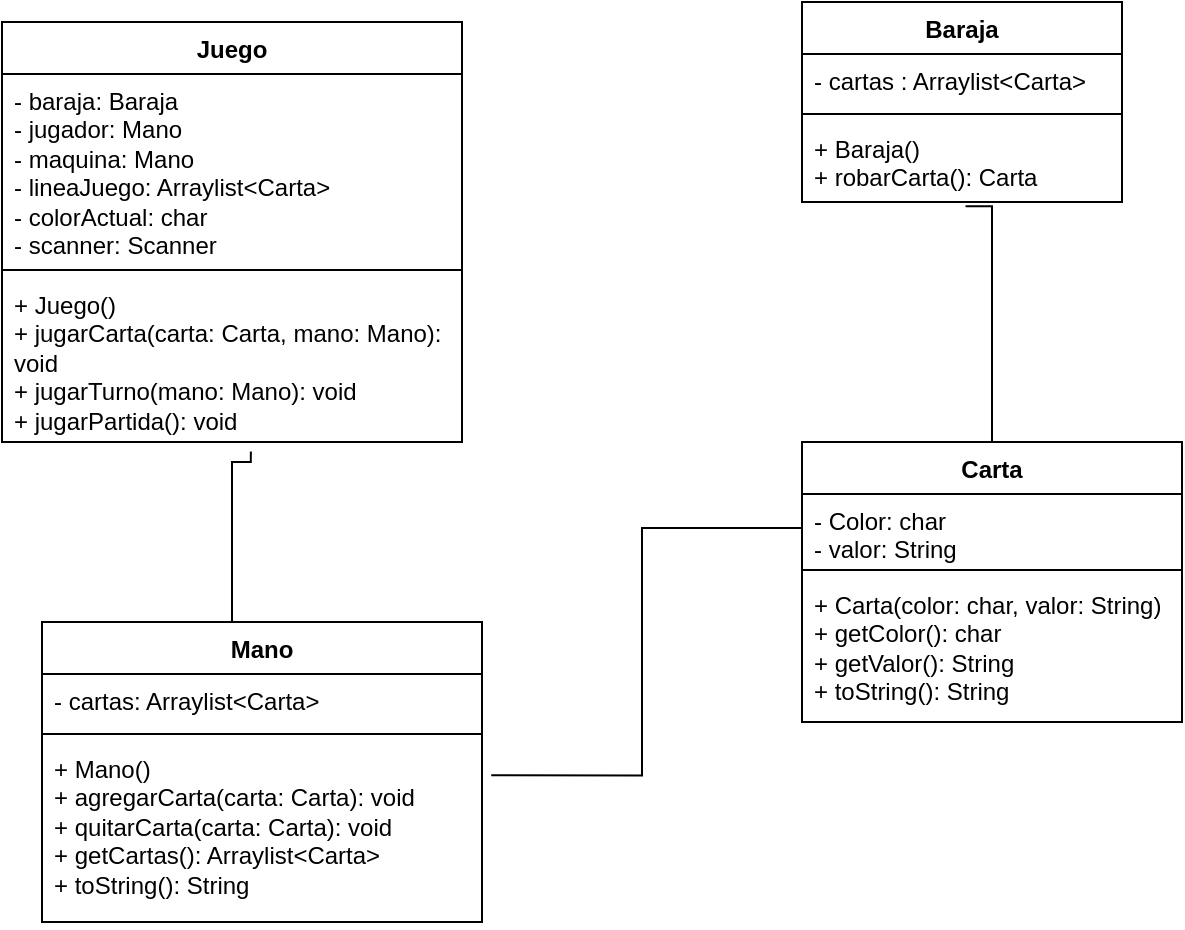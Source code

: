 <mxfile version="24.6.4" type="google">
  <diagram name="Página-1" id="jHLtZ2YH0kC8W0XNx1YN">
    <mxGraphModel grid="1" page="1" gridSize="10" guides="1" tooltips="1" connect="1" arrows="1" fold="1" pageScale="1" pageWidth="827" pageHeight="1169" math="0" shadow="0">
      <root>
        <mxCell id="0" />
        <mxCell id="1" parent="0" />
        <mxCell id="0sVkfAri3HR7vdgpF4xr-1" value="Juego" style="swimlane;fontStyle=1;align=center;verticalAlign=top;childLayout=stackLayout;horizontal=1;startSize=26;horizontalStack=0;resizeParent=1;resizeParentMax=0;resizeLast=0;collapsible=1;marginBottom=0;whiteSpace=wrap;html=1;" vertex="1" parent="1">
          <mxGeometry x="110" y="110" width="230" height="210" as="geometry" />
        </mxCell>
        <mxCell id="0sVkfAri3HR7vdgpF4xr-2" value="- baraja: Baraja&lt;div&gt;- jugador: Mano&lt;/div&gt;&lt;div&gt;- maquina: Mano&lt;/div&gt;&lt;div&gt;- lineaJuego: Arraylist&amp;lt;Carta&amp;gt;&lt;/div&gt;&lt;div&gt;- colorActual: char&lt;/div&gt;&lt;div&gt;- scanner: Scanner&lt;/div&gt;" style="text;strokeColor=none;fillColor=none;align=left;verticalAlign=top;spacingLeft=4;spacingRight=4;overflow=hidden;rotatable=0;points=[[0,0.5],[1,0.5]];portConstraint=eastwest;whiteSpace=wrap;html=1;" vertex="1" parent="0sVkfAri3HR7vdgpF4xr-1">
          <mxGeometry y="26" width="230" height="94" as="geometry" />
        </mxCell>
        <mxCell id="0sVkfAri3HR7vdgpF4xr-3" value="" style="line;strokeWidth=1;fillColor=none;align=left;verticalAlign=middle;spacingTop=-1;spacingLeft=3;spacingRight=3;rotatable=0;labelPosition=right;points=[];portConstraint=eastwest;strokeColor=inherit;" vertex="1" parent="0sVkfAri3HR7vdgpF4xr-1">
          <mxGeometry y="120" width="230" height="8" as="geometry" />
        </mxCell>
        <mxCell id="0sVkfAri3HR7vdgpF4xr-4" value="+ Juego()&lt;div&gt;+ jugarCarta(carta: Carta, mano: Mano): void&lt;div&gt;+ jugarTurno(mano: Mano): void&lt;/div&gt;&lt;div&gt;+ jugarPartida(): void&lt;/div&gt;&lt;div&gt;&lt;br&gt;&lt;/div&gt;&lt;/div&gt;" style="text;strokeColor=none;fillColor=none;align=left;verticalAlign=top;spacingLeft=4;spacingRight=4;overflow=hidden;rotatable=0;points=[[0,0.5],[1,0.5]];portConstraint=eastwest;whiteSpace=wrap;html=1;" vertex="1" parent="0sVkfAri3HR7vdgpF4xr-1">
          <mxGeometry y="128" width="230" height="82" as="geometry" />
        </mxCell>
        <mxCell id="0sVkfAri3HR7vdgpF4xr-5" value="Baraja" style="swimlane;fontStyle=1;align=center;verticalAlign=top;childLayout=stackLayout;horizontal=1;startSize=26;horizontalStack=0;resizeParent=1;resizeParentMax=0;resizeLast=0;collapsible=1;marginBottom=0;whiteSpace=wrap;html=1;" vertex="1" parent="1">
          <mxGeometry x="510" y="100" width="160" height="100" as="geometry" />
        </mxCell>
        <mxCell id="0sVkfAri3HR7vdgpF4xr-6" value="- cartas : Arraylist&amp;lt;Carta&amp;gt;" style="text;strokeColor=none;fillColor=none;align=left;verticalAlign=top;spacingLeft=4;spacingRight=4;overflow=hidden;rotatable=0;points=[[0,0.5],[1,0.5]];portConstraint=eastwest;whiteSpace=wrap;html=1;" vertex="1" parent="0sVkfAri3HR7vdgpF4xr-5">
          <mxGeometry y="26" width="160" height="26" as="geometry" />
        </mxCell>
        <mxCell id="0sVkfAri3HR7vdgpF4xr-7" value="" style="line;strokeWidth=1;fillColor=none;align=left;verticalAlign=middle;spacingTop=-1;spacingLeft=3;spacingRight=3;rotatable=0;labelPosition=right;points=[];portConstraint=eastwest;strokeColor=inherit;" vertex="1" parent="0sVkfAri3HR7vdgpF4xr-5">
          <mxGeometry y="52" width="160" height="8" as="geometry" />
        </mxCell>
        <mxCell id="0sVkfAri3HR7vdgpF4xr-8" value="+ Baraja()&lt;div&gt;+ robarCarta(): Carta&lt;/div&gt;" style="text;strokeColor=none;fillColor=none;align=left;verticalAlign=top;spacingLeft=4;spacingRight=4;overflow=hidden;rotatable=0;points=[[0,0.5],[1,0.5]];portConstraint=eastwest;whiteSpace=wrap;html=1;" vertex="1" parent="0sVkfAri3HR7vdgpF4xr-5">
          <mxGeometry y="60" width="160" height="40" as="geometry" />
        </mxCell>
        <mxCell id="0sVkfAri3HR7vdgpF4xr-9" value="Carta" style="swimlane;fontStyle=1;align=center;verticalAlign=top;childLayout=stackLayout;horizontal=1;startSize=26;horizontalStack=0;resizeParent=1;resizeParentMax=0;resizeLast=0;collapsible=1;marginBottom=0;whiteSpace=wrap;html=1;" vertex="1" parent="1">
          <mxGeometry x="510" y="320" width="190" height="140" as="geometry" />
        </mxCell>
        <mxCell id="0sVkfAri3HR7vdgpF4xr-10" value="- Color: char&lt;div&gt;- valor: String&lt;/div&gt;" style="text;strokeColor=none;fillColor=none;align=left;verticalAlign=top;spacingLeft=4;spacingRight=4;overflow=hidden;rotatable=0;points=[[0,0.5],[1,0.5]];portConstraint=eastwest;whiteSpace=wrap;html=1;" vertex="1" parent="0sVkfAri3HR7vdgpF4xr-9">
          <mxGeometry y="26" width="190" height="34" as="geometry" />
        </mxCell>
        <mxCell id="0sVkfAri3HR7vdgpF4xr-11" value="" style="line;strokeWidth=1;fillColor=none;align=left;verticalAlign=middle;spacingTop=-1;spacingLeft=3;spacingRight=3;rotatable=0;labelPosition=right;points=[];portConstraint=eastwest;strokeColor=inherit;" vertex="1" parent="0sVkfAri3HR7vdgpF4xr-9">
          <mxGeometry y="60" width="190" height="8" as="geometry" />
        </mxCell>
        <mxCell id="0sVkfAri3HR7vdgpF4xr-12" value="+ Carta(color: char, valor: String)&lt;div&gt;+ getColor(): char&lt;div&gt;+ getValor(): String&lt;/div&gt;&lt;div&gt;+ toString(): String&lt;/div&gt;&lt;/div&gt;" style="text;strokeColor=none;fillColor=none;align=left;verticalAlign=top;spacingLeft=4;spacingRight=4;overflow=hidden;rotatable=0;points=[[0,0.5],[1,0.5]];portConstraint=eastwest;whiteSpace=wrap;html=1;" vertex="1" parent="0sVkfAri3HR7vdgpF4xr-9">
          <mxGeometry y="68" width="190" height="72" as="geometry" />
        </mxCell>
        <mxCell id="0sVkfAri3HR7vdgpF4xr-13" value="Mano" style="swimlane;fontStyle=1;align=center;verticalAlign=top;childLayout=stackLayout;horizontal=1;startSize=26;horizontalStack=0;resizeParent=1;resizeParentMax=0;resizeLast=0;collapsible=1;marginBottom=0;whiteSpace=wrap;html=1;" vertex="1" parent="1">
          <mxGeometry x="130" y="410" width="220" height="150" as="geometry" />
        </mxCell>
        <mxCell id="0sVkfAri3HR7vdgpF4xr-14" value="- cartas: Arraylist&amp;lt;Carta&amp;gt;&lt;div&gt;&lt;br&gt;&lt;/div&gt;" style="text;strokeColor=none;fillColor=none;align=left;verticalAlign=top;spacingLeft=4;spacingRight=4;overflow=hidden;rotatable=0;points=[[0,0.5],[1,0.5]];portConstraint=eastwest;whiteSpace=wrap;html=1;" vertex="1" parent="0sVkfAri3HR7vdgpF4xr-13">
          <mxGeometry y="26" width="220" height="26" as="geometry" />
        </mxCell>
        <mxCell id="0sVkfAri3HR7vdgpF4xr-15" value="" style="line;strokeWidth=1;fillColor=none;align=left;verticalAlign=middle;spacingTop=-1;spacingLeft=3;spacingRight=3;rotatable=0;labelPosition=right;points=[];portConstraint=eastwest;strokeColor=inherit;" vertex="1" parent="0sVkfAri3HR7vdgpF4xr-13">
          <mxGeometry y="52" width="220" height="8" as="geometry" />
        </mxCell>
        <mxCell id="0sVkfAri3HR7vdgpF4xr-16" value="+ Mano()&lt;div&gt;+ agregarCarta(carta: Carta): void&lt;div&gt;+ quitarCarta(carta: Carta): void&lt;/div&gt;&lt;div&gt;+ getCartas(): Arraylist&amp;lt;Carta&amp;gt;&lt;/div&gt;&lt;div&gt;+ toString(): String&lt;/div&gt;&lt;/div&gt;" style="text;strokeColor=none;fillColor=none;align=left;verticalAlign=top;spacingLeft=4;spacingRight=4;overflow=hidden;rotatable=0;points=[[0,0.5],[1,0.5]];portConstraint=eastwest;whiteSpace=wrap;html=1;" vertex="1" parent="0sVkfAri3HR7vdgpF4xr-13">
          <mxGeometry y="60" width="220" height="90" as="geometry" />
        </mxCell>
        <mxCell id="0sVkfAri3HR7vdgpF4xr-20" value="" style="endArrow=none;html=1;edgeStyle=orthogonalEdgeStyle;rounded=0;exitX=0.541;exitY=1.058;exitDx=0;exitDy=0;exitPerimeter=0;entryX=0.5;entryY=0;entryDx=0;entryDy=0;" edge="1" parent="1" source="0sVkfAri3HR7vdgpF4xr-4" target="0sVkfAri3HR7vdgpF4xr-13">
          <mxGeometry relative="1" as="geometry">
            <mxPoint x="250" y="330" as="sourcePoint" />
            <mxPoint x="410" y="330" as="targetPoint" />
            <Array as="points">
              <mxPoint x="234" y="330" />
              <mxPoint x="225" y="330" />
            </Array>
          </mxGeometry>
        </mxCell>
        <mxCell id="0sVkfAri3HR7vdgpF4xr-23" value="" style="endArrow=none;html=1;edgeStyle=orthogonalEdgeStyle;rounded=0;exitX=0.511;exitY=1.052;exitDx=0;exitDy=0;exitPerimeter=0;entryX=0.5;entryY=0;entryDx=0;entryDy=0;" edge="1" parent="1" source="0sVkfAri3HR7vdgpF4xr-8" target="0sVkfAri3HR7vdgpF4xr-9">
          <mxGeometry relative="1" as="geometry">
            <mxPoint x="560" y="280" as="sourcePoint" />
            <mxPoint x="720" y="280" as="targetPoint" />
            <Array as="points">
              <mxPoint x="605" y="202" />
            </Array>
          </mxGeometry>
        </mxCell>
        <mxCell id="0sVkfAri3HR7vdgpF4xr-26" value="" style="endArrow=none;html=1;edgeStyle=orthogonalEdgeStyle;rounded=0;exitX=1.021;exitY=0.185;exitDx=0;exitDy=0;exitPerimeter=0;entryX=0;entryY=0.5;entryDx=0;entryDy=0;" edge="1" parent="1" source="0sVkfAri3HR7vdgpF4xr-16" target="0sVkfAri3HR7vdgpF4xr-10">
          <mxGeometry relative="1" as="geometry">
            <mxPoint x="370" y="460" as="sourcePoint" />
            <mxPoint x="530" y="460" as="targetPoint" />
          </mxGeometry>
        </mxCell>
      </root>
    </mxGraphModel>
  </diagram>
</mxfile>
